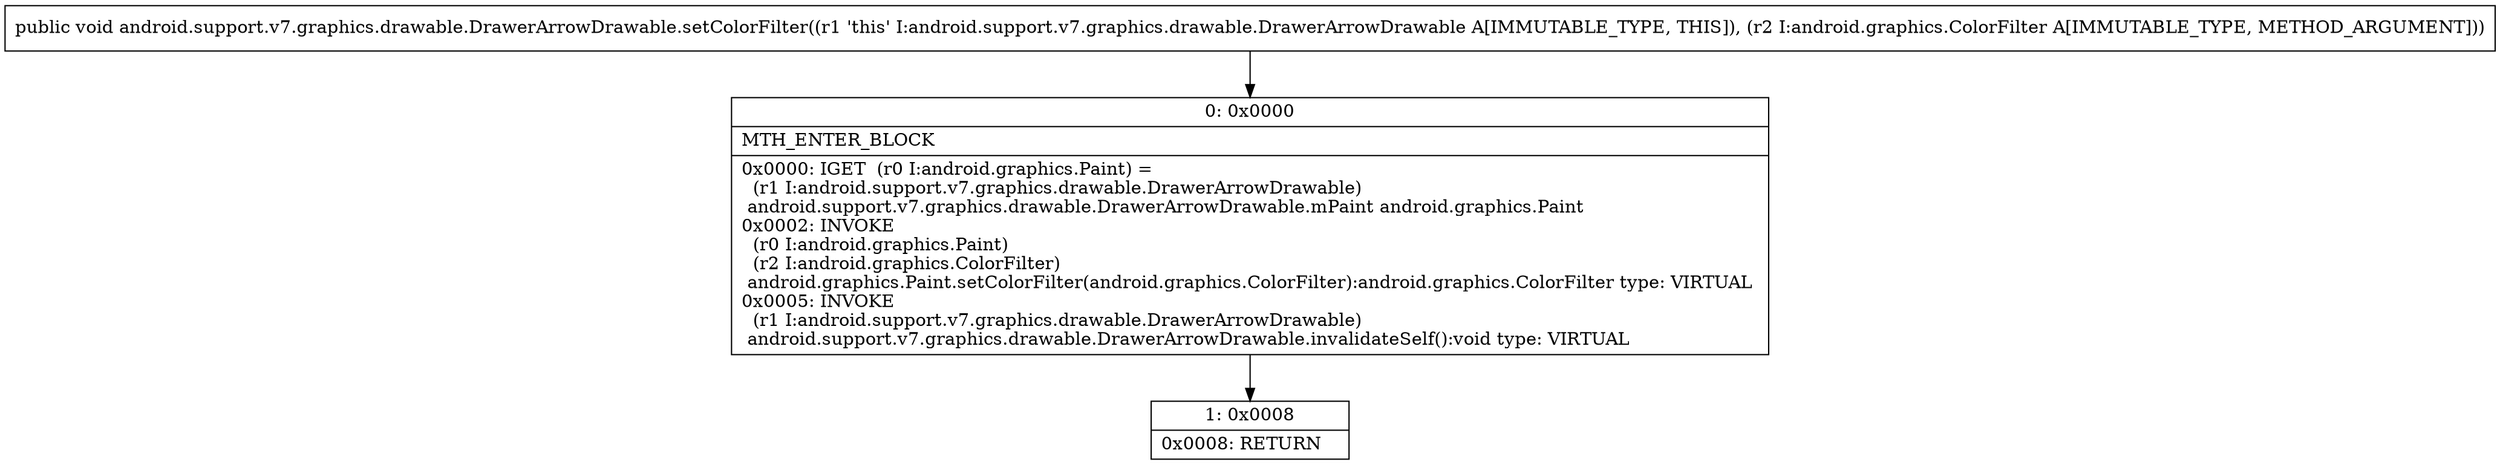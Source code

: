 digraph "CFG forandroid.support.v7.graphics.drawable.DrawerArrowDrawable.setColorFilter(Landroid\/graphics\/ColorFilter;)V" {
Node_0 [shape=record,label="{0\:\ 0x0000|MTH_ENTER_BLOCK\l|0x0000: IGET  (r0 I:android.graphics.Paint) = \l  (r1 I:android.support.v7.graphics.drawable.DrawerArrowDrawable)\l android.support.v7.graphics.drawable.DrawerArrowDrawable.mPaint android.graphics.Paint \l0x0002: INVOKE  \l  (r0 I:android.graphics.Paint)\l  (r2 I:android.graphics.ColorFilter)\l android.graphics.Paint.setColorFilter(android.graphics.ColorFilter):android.graphics.ColorFilter type: VIRTUAL \l0x0005: INVOKE  \l  (r1 I:android.support.v7.graphics.drawable.DrawerArrowDrawable)\l android.support.v7.graphics.drawable.DrawerArrowDrawable.invalidateSelf():void type: VIRTUAL \l}"];
Node_1 [shape=record,label="{1\:\ 0x0008|0x0008: RETURN   \l}"];
MethodNode[shape=record,label="{public void android.support.v7.graphics.drawable.DrawerArrowDrawable.setColorFilter((r1 'this' I:android.support.v7.graphics.drawable.DrawerArrowDrawable A[IMMUTABLE_TYPE, THIS]), (r2 I:android.graphics.ColorFilter A[IMMUTABLE_TYPE, METHOD_ARGUMENT])) }"];
MethodNode -> Node_0;
Node_0 -> Node_1;
}

